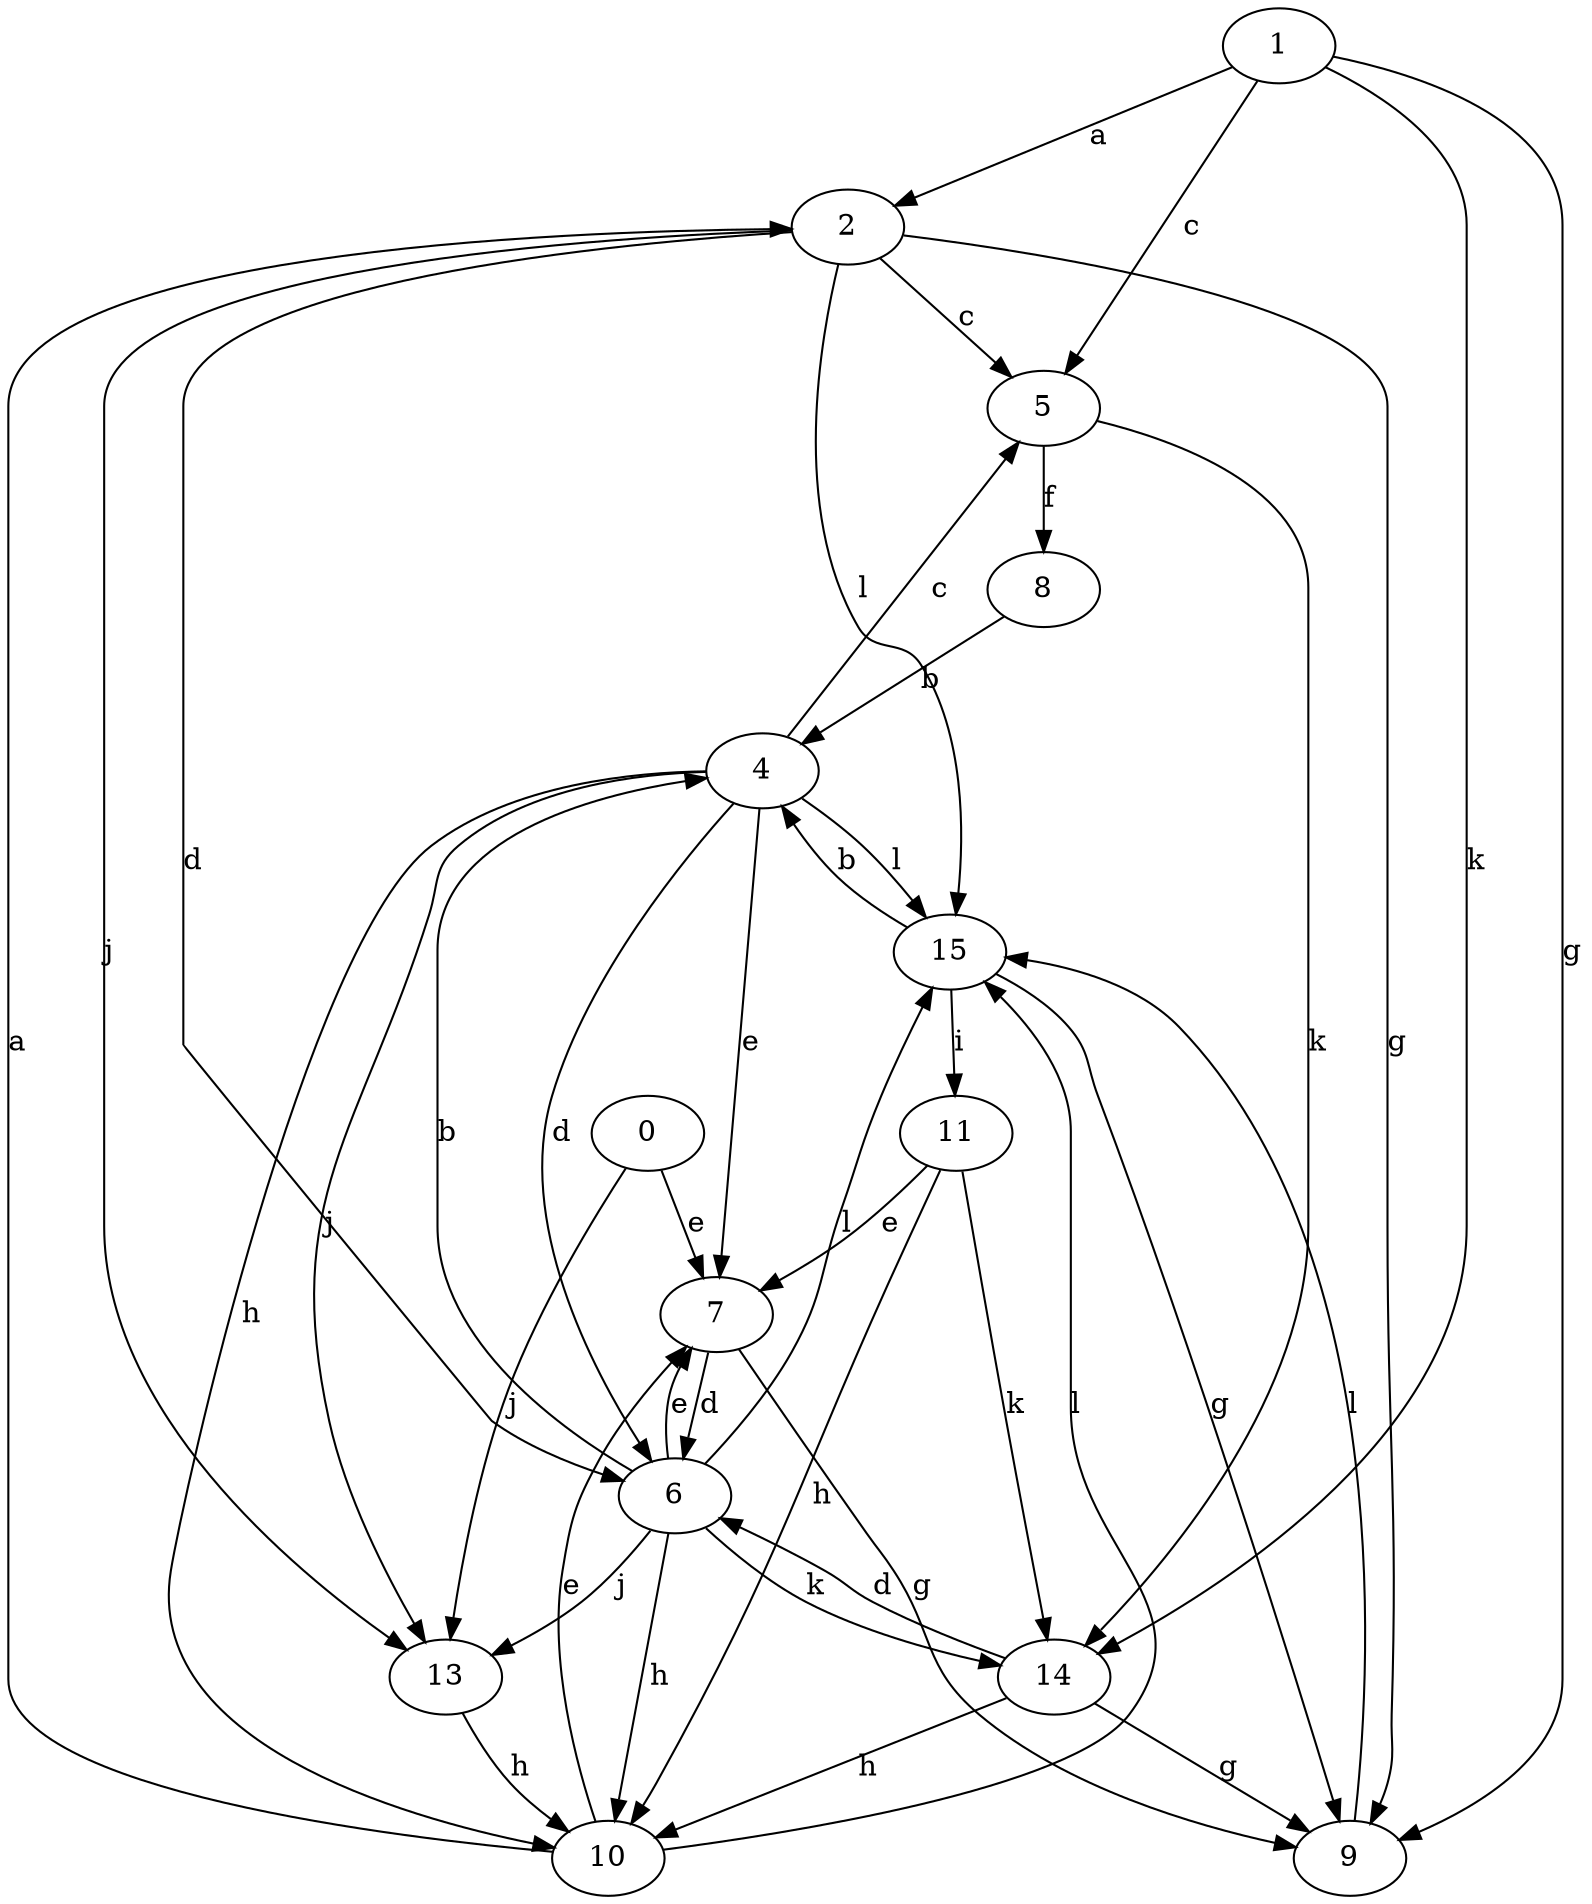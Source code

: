 strict digraph  {
1;
2;
4;
5;
0;
6;
7;
8;
9;
10;
11;
13;
14;
15;
1 -> 2  [label=a];
1 -> 5  [label=c];
1 -> 9  [label=g];
1 -> 14  [label=k];
2 -> 5  [label=c];
2 -> 6  [label=d];
2 -> 9  [label=g];
2 -> 13  [label=j];
2 -> 15  [label=l];
4 -> 5  [label=c];
4 -> 6  [label=d];
4 -> 7  [label=e];
4 -> 10  [label=h];
4 -> 13  [label=j];
4 -> 15  [label=l];
5 -> 8  [label=f];
5 -> 14  [label=k];
0 -> 7  [label=e];
0 -> 13  [label=j];
6 -> 4  [label=b];
6 -> 7  [label=e];
6 -> 10  [label=h];
6 -> 13  [label=j];
6 -> 14  [label=k];
6 -> 15  [label=l];
7 -> 6  [label=d];
7 -> 9  [label=g];
8 -> 4  [label=b];
9 -> 15  [label=l];
10 -> 2  [label=a];
10 -> 7  [label=e];
10 -> 15  [label=l];
11 -> 7  [label=e];
11 -> 10  [label=h];
11 -> 14  [label=k];
13 -> 10  [label=h];
14 -> 6  [label=d];
14 -> 9  [label=g];
14 -> 10  [label=h];
15 -> 4  [label=b];
15 -> 9  [label=g];
15 -> 11  [label=i];
}

